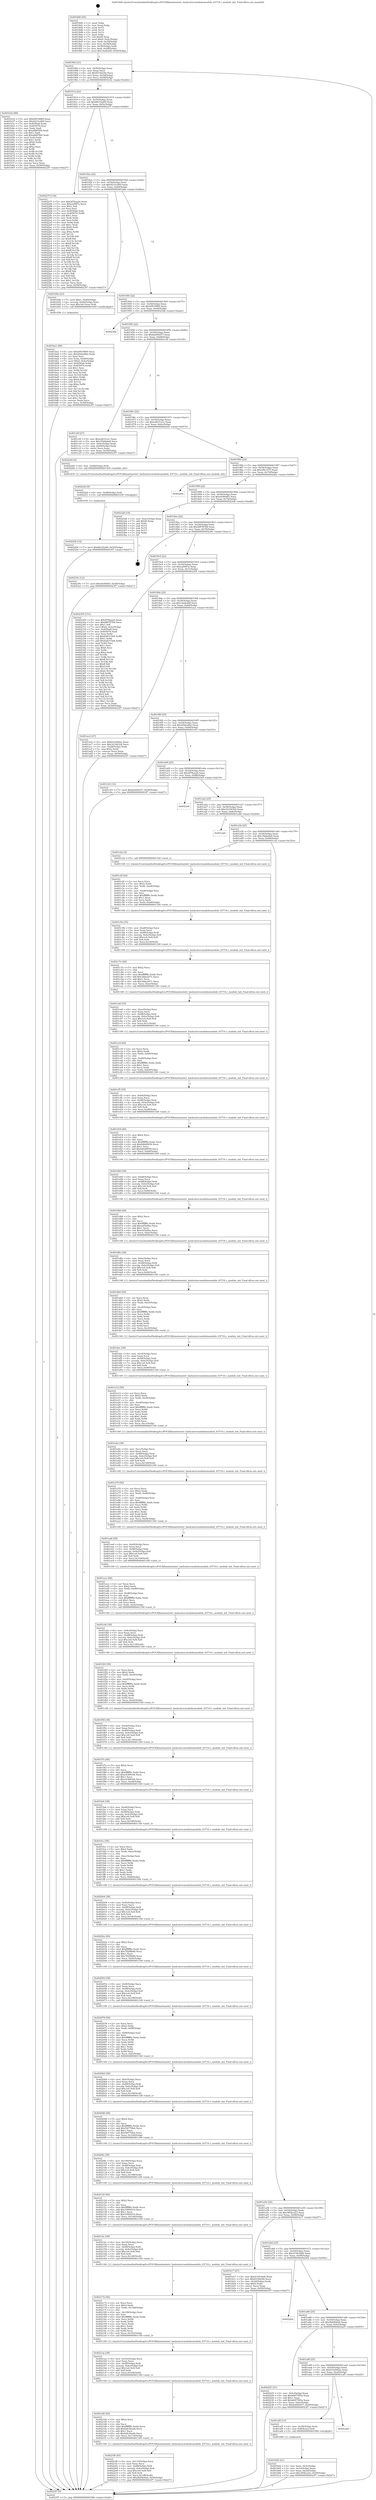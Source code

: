 digraph "0x4018d0" {
  label = "0x4018d0 (/mnt/c/Users/mathe/Desktop/tcc/POCII/binaries/extr_hashcatsrcmodulesmodule_03710.c_module_init_Final-ollvm.out::main(0))"
  labelloc = "t"
  node[shape=record]

  Entry [label="",width=0.3,height=0.3,shape=circle,fillcolor=black,style=filled]
  "0x4018fd" [label="{
     0x4018fd [23]\l
     | [instrs]\l
     &nbsp;&nbsp;0x4018fd \<+3\>: mov -0x50(%rbp),%eax\l
     &nbsp;&nbsp;0x401900 \<+2\>: mov %eax,%ecx\l
     &nbsp;&nbsp;0x401902 \<+6\>: sub $0x8334d3fe,%ecx\l
     &nbsp;&nbsp;0x401908 \<+3\>: mov %eax,-0x54(%rbp)\l
     &nbsp;&nbsp;0x40190b \<+3\>: mov %ecx,-0x58(%rbp)\l
     &nbsp;&nbsp;0x40190e \<+6\>: je 0000000000401b32 \<main+0x262\>\l
  }"]
  "0x401b32" [label="{
     0x401b32 [88]\l
     | [instrs]\l
     &nbsp;&nbsp;0x401b32 \<+5\>: mov $0xb9f19889,%eax\l
     &nbsp;&nbsp;0x401b37 \<+5\>: mov $0x9233cd00,%ecx\l
     &nbsp;&nbsp;0x401b3c \<+7\>: mov 0x4050a8,%edx\l
     &nbsp;&nbsp;0x401b43 \<+7\>: mov 0x405070,%esi\l
     &nbsp;&nbsp;0x401b4a \<+2\>: mov %edx,%edi\l
     &nbsp;&nbsp;0x401b4c \<+6\>: sub $0xaf687f00,%edi\l
     &nbsp;&nbsp;0x401b52 \<+3\>: sub $0x1,%edi\l
     &nbsp;&nbsp;0x401b55 \<+6\>: add $0xaf687f00,%edi\l
     &nbsp;&nbsp;0x401b5b \<+3\>: imul %edi,%edx\l
     &nbsp;&nbsp;0x401b5e \<+3\>: and $0x1,%edx\l
     &nbsp;&nbsp;0x401b61 \<+3\>: cmp $0x0,%edx\l
     &nbsp;&nbsp;0x401b64 \<+4\>: sete %r8b\l
     &nbsp;&nbsp;0x401b68 \<+3\>: cmp $0xa,%esi\l
     &nbsp;&nbsp;0x401b6b \<+4\>: setl %r9b\l
     &nbsp;&nbsp;0x401b6f \<+3\>: mov %r8b,%r10b\l
     &nbsp;&nbsp;0x401b72 \<+3\>: and %r9b,%r10b\l
     &nbsp;&nbsp;0x401b75 \<+3\>: xor %r9b,%r8b\l
     &nbsp;&nbsp;0x401b78 \<+3\>: or %r8b,%r10b\l
     &nbsp;&nbsp;0x401b7b \<+4\>: test $0x1,%r10b\l
     &nbsp;&nbsp;0x401b7f \<+3\>: cmovne %ecx,%eax\l
     &nbsp;&nbsp;0x401b82 \<+3\>: mov %eax,-0x50(%rbp)\l
     &nbsp;&nbsp;0x401b85 \<+5\>: jmp 00000000004023f7 \<main+0xb27\>\l
  }"]
  "0x401914" [label="{
     0x401914 [22]\l
     | [instrs]\l
     &nbsp;&nbsp;0x401914 \<+5\>: jmp 0000000000401919 \<main+0x49\>\l
     &nbsp;&nbsp;0x401919 \<+3\>: mov -0x54(%rbp),%eax\l
     &nbsp;&nbsp;0x40191c \<+5\>: sub $0x86c52a69,%eax\l
     &nbsp;&nbsp;0x401921 \<+3\>: mov %eax,-0x5c(%rbp)\l
     &nbsp;&nbsp;0x401924 \<+6\>: je 000000000040227f \<main+0x9af\>\l
  }"]
  Exit [label="",width=0.3,height=0.3,shape=circle,fillcolor=black,style=filled,peripheries=2]
  "0x40227f" [label="{
     0x40227f [134]\l
     | [instrs]\l
     &nbsp;&nbsp;0x40227f \<+5\>: mov $0x2f78aa24,%eax\l
     &nbsp;&nbsp;0x402284 \<+5\>: mov $0xe209f7a,%ecx\l
     &nbsp;&nbsp;0x402289 \<+2\>: mov $0x1,%dl\l
     &nbsp;&nbsp;0x40228b \<+2\>: xor %esi,%esi\l
     &nbsp;&nbsp;0x40228d \<+7\>: mov 0x4050a8,%edi\l
     &nbsp;&nbsp;0x402294 \<+8\>: mov 0x405070,%r8d\l
     &nbsp;&nbsp;0x40229c \<+3\>: sub $0x1,%esi\l
     &nbsp;&nbsp;0x40229f \<+3\>: mov %edi,%r9d\l
     &nbsp;&nbsp;0x4022a2 \<+3\>: add %esi,%r9d\l
     &nbsp;&nbsp;0x4022a5 \<+4\>: imul %r9d,%edi\l
     &nbsp;&nbsp;0x4022a9 \<+3\>: and $0x1,%edi\l
     &nbsp;&nbsp;0x4022ac \<+3\>: cmp $0x0,%edi\l
     &nbsp;&nbsp;0x4022af \<+4\>: sete %r10b\l
     &nbsp;&nbsp;0x4022b3 \<+4\>: cmp $0xa,%r8d\l
     &nbsp;&nbsp;0x4022b7 \<+4\>: setl %r11b\l
     &nbsp;&nbsp;0x4022bb \<+3\>: mov %r10b,%bl\l
     &nbsp;&nbsp;0x4022be \<+3\>: xor $0xff,%bl\l
     &nbsp;&nbsp;0x4022c1 \<+3\>: mov %r11b,%r14b\l
     &nbsp;&nbsp;0x4022c4 \<+4\>: xor $0xff,%r14b\l
     &nbsp;&nbsp;0x4022c8 \<+3\>: xor $0x1,%dl\l
     &nbsp;&nbsp;0x4022cb \<+3\>: mov %bl,%r15b\l
     &nbsp;&nbsp;0x4022ce \<+4\>: and $0xff,%r15b\l
     &nbsp;&nbsp;0x4022d2 \<+3\>: and %dl,%r10b\l
     &nbsp;&nbsp;0x4022d5 \<+3\>: mov %r14b,%r12b\l
     &nbsp;&nbsp;0x4022d8 \<+4\>: and $0xff,%r12b\l
     &nbsp;&nbsp;0x4022dc \<+3\>: and %dl,%r11b\l
     &nbsp;&nbsp;0x4022df \<+3\>: or %r10b,%r15b\l
     &nbsp;&nbsp;0x4022e2 \<+3\>: or %r11b,%r12b\l
     &nbsp;&nbsp;0x4022e5 \<+3\>: xor %r12b,%r15b\l
     &nbsp;&nbsp;0x4022e8 \<+3\>: or %r14b,%bl\l
     &nbsp;&nbsp;0x4022eb \<+3\>: xor $0xff,%bl\l
     &nbsp;&nbsp;0x4022ee \<+3\>: or $0x1,%dl\l
     &nbsp;&nbsp;0x4022f1 \<+2\>: and %dl,%bl\l
     &nbsp;&nbsp;0x4022f3 \<+3\>: or %bl,%r15b\l
     &nbsp;&nbsp;0x4022f6 \<+4\>: test $0x1,%r15b\l
     &nbsp;&nbsp;0x4022fa \<+3\>: cmovne %ecx,%eax\l
     &nbsp;&nbsp;0x4022fd \<+3\>: mov %eax,-0x50(%rbp)\l
     &nbsp;&nbsp;0x402300 \<+5\>: jmp 00000000004023f7 \<main+0xb27\>\l
  }"]
  "0x40192a" [label="{
     0x40192a [22]\l
     | [instrs]\l
     &nbsp;&nbsp;0x40192a \<+5\>: jmp 000000000040192f \<main+0x5f\>\l
     &nbsp;&nbsp;0x40192f \<+3\>: mov -0x54(%rbp),%eax\l
     &nbsp;&nbsp;0x401932 \<+5\>: sub $0x9233cd00,%eax\l
     &nbsp;&nbsp;0x401937 \<+3\>: mov %eax,-0x60(%rbp)\l
     &nbsp;&nbsp;0x40193a \<+6\>: je 0000000000401b8a \<main+0x2ba\>\l
  }"]
  "0x402256" [label="{
     0x402256 [12]\l
     | [instrs]\l
     &nbsp;&nbsp;0x402256 \<+7\>: movl $0x86c52a69,-0x50(%rbp)\l
     &nbsp;&nbsp;0x40225d \<+5\>: jmp 00000000004023f7 \<main+0xb27\>\l
  }"]
  "0x401b8a" [label="{
     0x401b8a [23]\l
     | [instrs]\l
     &nbsp;&nbsp;0x401b8a \<+7\>: movl $0x1,-0x40(%rbp)\l
     &nbsp;&nbsp;0x401b91 \<+4\>: movslq -0x40(%rbp),%rax\l
     &nbsp;&nbsp;0x401b95 \<+7\>: imul $0x1e0,%rax,%rdi\l
     &nbsp;&nbsp;0x401b9c \<+5\>: call 0000000000401050 \<malloc@plt\>\l
     | [calls]\l
     &nbsp;&nbsp;0x401050 \{1\} (unknown)\l
  }"]
  "0x401940" [label="{
     0x401940 [22]\l
     | [instrs]\l
     &nbsp;&nbsp;0x401940 \<+5\>: jmp 0000000000401945 \<main+0x75\>\l
     &nbsp;&nbsp;0x401945 \<+3\>: mov -0x54(%rbp),%eax\l
     &nbsp;&nbsp;0x401948 \<+5\>: sub $0xb9f19889,%eax\l
     &nbsp;&nbsp;0x40194d \<+3\>: mov %eax,-0x64(%rbp)\l
     &nbsp;&nbsp;0x401950 \<+6\>: je 00000000004023bb \<main+0xaeb\>\l
  }"]
  "0x40224d" [label="{
     0x40224d [9]\l
     | [instrs]\l
     &nbsp;&nbsp;0x40224d \<+4\>: mov -0x48(%rbp),%rdi\l
     &nbsp;&nbsp;0x402251 \<+5\>: call 0000000000401030 \<free@plt\>\l
     | [calls]\l
     &nbsp;&nbsp;0x401030 \{1\} (unknown)\l
  }"]
  "0x4023bb" [label="{
     0x4023bb\l
  }", style=dashed]
  "0x401956" [label="{
     0x401956 [22]\l
     | [instrs]\l
     &nbsp;&nbsp;0x401956 \<+5\>: jmp 000000000040195b \<main+0x8b\>\l
     &nbsp;&nbsp;0x40195b \<+3\>: mov -0x54(%rbp),%eax\l
     &nbsp;&nbsp;0x40195e \<+5\>: sub $0xba000257,%eax\l
     &nbsp;&nbsp;0x401963 \<+3\>: mov %eax,-0x68(%rbp)\l
     &nbsp;&nbsp;0x401966 \<+6\>: je 0000000000401c0f \<main+0x33f\>\l
  }"]
  "0x4021f8" [label="{
     0x4021f8 [45]\l
     | [instrs]\l
     &nbsp;&nbsp;0x4021f8 \<+6\>: mov -0x110(%rbp),%ecx\l
     &nbsp;&nbsp;0x4021fe \<+3\>: imul %eax,%ecx\l
     &nbsp;&nbsp;0x402201 \<+4\>: mov -0x48(%rbp),%rdi\l
     &nbsp;&nbsp;0x402205 \<+4\>: movslq -0x4c(%rbp),%r8\l
     &nbsp;&nbsp;0x402209 \<+7\>: imul $0x1e0,%r8,%r8\l
     &nbsp;&nbsp;0x402210 \<+3\>: add %r8,%rdi\l
     &nbsp;&nbsp;0x402213 \<+6\>: mov %ecx,0x1d8(%rdi)\l
     &nbsp;&nbsp;0x402219 \<+7\>: movl $0x4b64b6a6,-0x50(%rbp)\l
     &nbsp;&nbsp;0x402220 \<+5\>: jmp 00000000004023f7 \<main+0xb27\>\l
  }"]
  "0x401c0f" [label="{
     0x401c0f [27]\l
     | [instrs]\l
     &nbsp;&nbsp;0x401c0f \<+5\>: mov $0xe4631a1c,%eax\l
     &nbsp;&nbsp;0x401c14 \<+5\>: mov $0x35dda4a9,%ecx\l
     &nbsp;&nbsp;0x401c19 \<+3\>: mov -0x4c(%rbp),%edx\l
     &nbsp;&nbsp;0x401c1c \<+3\>: cmp -0x40(%rbp),%edx\l
     &nbsp;&nbsp;0x401c1f \<+3\>: cmovl %ecx,%eax\l
     &nbsp;&nbsp;0x401c22 \<+3\>: mov %eax,-0x50(%rbp)\l
     &nbsp;&nbsp;0x401c25 \<+5\>: jmp 00000000004023f7 \<main+0xb27\>\l
  }"]
  "0x40196c" [label="{
     0x40196c [22]\l
     | [instrs]\l
     &nbsp;&nbsp;0x40196c \<+5\>: jmp 0000000000401971 \<main+0xa1\>\l
     &nbsp;&nbsp;0x401971 \<+3\>: mov -0x54(%rbp),%eax\l
     &nbsp;&nbsp;0x401974 \<+5\>: sub $0xe4631a1c,%eax\l
     &nbsp;&nbsp;0x401979 \<+3\>: mov %eax,-0x6c(%rbp)\l
     &nbsp;&nbsp;0x40197c \<+6\>: je 0000000000402244 \<main+0x974\>\l
  }"]
  "0x4021d0" [label="{
     0x4021d0 [40]\l
     | [instrs]\l
     &nbsp;&nbsp;0x4021d0 \<+5\>: mov $0x2,%ecx\l
     &nbsp;&nbsp;0x4021d5 \<+1\>: cltd\l
     &nbsp;&nbsp;0x4021d6 \<+2\>: idiv %ecx\l
     &nbsp;&nbsp;0x4021d8 \<+6\>: imul $0xfffffffe,%edx,%ecx\l
     &nbsp;&nbsp;0x4021de \<+6\>: add $0xb2b3ba26,%ecx\l
     &nbsp;&nbsp;0x4021e4 \<+3\>: add $0x1,%ecx\l
     &nbsp;&nbsp;0x4021e7 \<+6\>: sub $0xb2b3ba26,%ecx\l
     &nbsp;&nbsp;0x4021ed \<+6\>: mov %ecx,-0x110(%rbp)\l
     &nbsp;&nbsp;0x4021f3 \<+5\>: call 0000000000401160 \<next_i\>\l
     | [calls]\l
     &nbsp;&nbsp;0x401160 \{1\} (/mnt/c/Users/mathe/Desktop/tcc/POCII/binaries/extr_hashcatsrcmodulesmodule_03710.c_module_init_Final-ollvm.out::next_i)\l
  }"]
  "0x402244" [label="{
     0x402244 [9]\l
     | [instrs]\l
     &nbsp;&nbsp;0x402244 \<+4\>: mov -0x48(%rbp),%rdi\l
     &nbsp;&nbsp;0x402248 \<+5\>: call 0000000000401430 \<module_init\>\l
     | [calls]\l
     &nbsp;&nbsp;0x401430 \{1\} (/mnt/c/Users/mathe/Desktop/tcc/POCII/binaries/extr_hashcatsrcmodulesmodule_03710.c_module_init_Final-ollvm.out::module_init)\l
  }"]
  "0x401982" [label="{
     0x401982 [22]\l
     | [instrs]\l
     &nbsp;&nbsp;0x401982 \<+5\>: jmp 0000000000401987 \<main+0xb7\>\l
     &nbsp;&nbsp;0x401987 \<+3\>: mov -0x54(%rbp),%eax\l
     &nbsp;&nbsp;0x40198a \<+5\>: sub $0xef9cc575,%eax\l
     &nbsp;&nbsp;0x40198f \<+3\>: mov %eax,-0x70(%rbp)\l
     &nbsp;&nbsp;0x401992 \<+6\>: je 000000000040226e \<main+0x99e\>\l
  }"]
  "0x4021aa" [label="{
     0x4021aa [38]\l
     | [instrs]\l
     &nbsp;&nbsp;0x4021aa \<+6\>: mov -0x10c(%rbp),%ecx\l
     &nbsp;&nbsp;0x4021b0 \<+3\>: imul %eax,%ecx\l
     &nbsp;&nbsp;0x4021b3 \<+4\>: mov -0x48(%rbp),%rdi\l
     &nbsp;&nbsp;0x4021b7 \<+4\>: movslq -0x4c(%rbp),%r8\l
     &nbsp;&nbsp;0x4021bb \<+7\>: imul $0x1e0,%r8,%r8\l
     &nbsp;&nbsp;0x4021c2 \<+3\>: add %r8,%rdi\l
     &nbsp;&nbsp;0x4021c5 \<+6\>: mov %ecx,0x1d4(%rdi)\l
     &nbsp;&nbsp;0x4021cb \<+5\>: call 0000000000401160 \<next_i\>\l
     | [calls]\l
     &nbsp;&nbsp;0x401160 \{1\} (/mnt/c/Users/mathe/Desktop/tcc/POCII/binaries/extr_hashcatsrcmodulesmodule_03710.c_module_init_Final-ollvm.out::next_i)\l
  }"]
  "0x40226e" [label="{
     0x40226e\l
  }", style=dashed]
  "0x401998" [label="{
     0x401998 [22]\l
     | [instrs]\l
     &nbsp;&nbsp;0x401998 \<+5\>: jmp 000000000040199d \<main+0xcd\>\l
     &nbsp;&nbsp;0x40199d \<+3\>: mov -0x54(%rbp),%eax\l
     &nbsp;&nbsp;0x4019a0 \<+5\>: sub $0xefc84483,%eax\l
     &nbsp;&nbsp;0x4019a5 \<+3\>: mov %eax,-0x74(%rbp)\l
     &nbsp;&nbsp;0x4019a8 \<+6\>: je 00000000004023a8 \<main+0xad8\>\l
  }"]
  "0x402172" [label="{
     0x402172 [56]\l
     | [instrs]\l
     &nbsp;&nbsp;0x402172 \<+2\>: xor %ecx,%ecx\l
     &nbsp;&nbsp;0x402174 \<+5\>: mov $0x2,%edx\l
     &nbsp;&nbsp;0x402179 \<+6\>: mov %edx,-0x108(%rbp)\l
     &nbsp;&nbsp;0x40217f \<+1\>: cltd\l
     &nbsp;&nbsp;0x402180 \<+6\>: mov -0x108(%rbp),%esi\l
     &nbsp;&nbsp;0x402186 \<+2\>: idiv %esi\l
     &nbsp;&nbsp;0x402188 \<+6\>: imul $0xfffffffe,%edx,%edx\l
     &nbsp;&nbsp;0x40218e \<+3\>: mov %ecx,%r9d\l
     &nbsp;&nbsp;0x402191 \<+3\>: sub %edx,%r9d\l
     &nbsp;&nbsp;0x402194 \<+2\>: mov %ecx,%edx\l
     &nbsp;&nbsp;0x402196 \<+3\>: sub $0x1,%edx\l
     &nbsp;&nbsp;0x402199 \<+3\>: add %edx,%r9d\l
     &nbsp;&nbsp;0x40219c \<+3\>: sub %r9d,%ecx\l
     &nbsp;&nbsp;0x40219f \<+6\>: mov %ecx,-0x10c(%rbp)\l
     &nbsp;&nbsp;0x4021a5 \<+5\>: call 0000000000401160 \<next_i\>\l
     | [calls]\l
     &nbsp;&nbsp;0x401160 \{1\} (/mnt/c/Users/mathe/Desktop/tcc/POCII/binaries/extr_hashcatsrcmodulesmodule_03710.c_module_init_Final-ollvm.out::next_i)\l
  }"]
  "0x4023a8" [label="{
     0x4023a8 [19]\l
     | [instrs]\l
     &nbsp;&nbsp;0x4023a8 \<+3\>: mov -0x2c(%rbp),%eax\l
     &nbsp;&nbsp;0x4023ab \<+7\>: add $0xf0,%rsp\l
     &nbsp;&nbsp;0x4023b2 \<+1\>: pop %rbx\l
     &nbsp;&nbsp;0x4023b3 \<+2\>: pop %r12\l
     &nbsp;&nbsp;0x4023b5 \<+2\>: pop %r14\l
     &nbsp;&nbsp;0x4023b7 \<+2\>: pop %r15\l
     &nbsp;&nbsp;0x4023b9 \<+1\>: pop %rbp\l
     &nbsp;&nbsp;0x4023ba \<+1\>: ret\l
  }"]
  "0x4019ae" [label="{
     0x4019ae [22]\l
     | [instrs]\l
     &nbsp;&nbsp;0x4019ae \<+5\>: jmp 00000000004019b3 \<main+0xe3\>\l
     &nbsp;&nbsp;0x4019b3 \<+3\>: mov -0x54(%rbp),%eax\l
     &nbsp;&nbsp;0x4019b6 \<+5\>: sub $0xfd8787b8,%eax\l
     &nbsp;&nbsp;0x4019bb \<+3\>: mov %eax,-0x78(%rbp)\l
     &nbsp;&nbsp;0x4019be \<+6\>: je 000000000040239c \<main+0xacc\>\l
  }"]
  "0x40214c" [label="{
     0x40214c [38]\l
     | [instrs]\l
     &nbsp;&nbsp;0x40214c \<+6\>: mov -0x104(%rbp),%ecx\l
     &nbsp;&nbsp;0x402152 \<+3\>: imul %eax,%ecx\l
     &nbsp;&nbsp;0x402155 \<+4\>: mov -0x48(%rbp),%rdi\l
     &nbsp;&nbsp;0x402159 \<+4\>: movslq -0x4c(%rbp),%r8\l
     &nbsp;&nbsp;0x40215d \<+7\>: imul $0x1e0,%r8,%r8\l
     &nbsp;&nbsp;0x402164 \<+3\>: add %r8,%rdi\l
     &nbsp;&nbsp;0x402167 \<+6\>: mov %ecx,0x1d0(%rdi)\l
     &nbsp;&nbsp;0x40216d \<+5\>: call 0000000000401160 \<next_i\>\l
     | [calls]\l
     &nbsp;&nbsp;0x401160 \{1\} (/mnt/c/Users/mathe/Desktop/tcc/POCII/binaries/extr_hashcatsrcmodulesmodule_03710.c_module_init_Final-ollvm.out::next_i)\l
  }"]
  "0x40239c" [label="{
     0x40239c [12]\l
     | [instrs]\l
     &nbsp;&nbsp;0x40239c \<+7\>: movl $0xefc84483,-0x50(%rbp)\l
     &nbsp;&nbsp;0x4023a3 \<+5\>: jmp 00000000004023f7 \<main+0xb27\>\l
  }"]
  "0x4019c4" [label="{
     0x4019c4 [22]\l
     | [instrs]\l
     &nbsp;&nbsp;0x4019c4 \<+5\>: jmp 00000000004019c9 \<main+0xf9\>\l
     &nbsp;&nbsp;0x4019c9 \<+3\>: mov -0x54(%rbp),%eax\l
     &nbsp;&nbsp;0x4019cc \<+5\>: sub $0xe209f7a,%eax\l
     &nbsp;&nbsp;0x4019d1 \<+3\>: mov %eax,-0x7c(%rbp)\l
     &nbsp;&nbsp;0x4019d4 \<+6\>: je 0000000000402305 \<main+0xa35\>\l
  }"]
  "0x402124" [label="{
     0x402124 [40]\l
     | [instrs]\l
     &nbsp;&nbsp;0x402124 \<+5\>: mov $0x2,%ecx\l
     &nbsp;&nbsp;0x402129 \<+1\>: cltd\l
     &nbsp;&nbsp;0x40212a \<+2\>: idiv %ecx\l
     &nbsp;&nbsp;0x40212c \<+6\>: imul $0xfffffffe,%edx,%ecx\l
     &nbsp;&nbsp;0x402132 \<+6\>: add $0x10f44019,%ecx\l
     &nbsp;&nbsp;0x402138 \<+3\>: add $0x1,%ecx\l
     &nbsp;&nbsp;0x40213b \<+6\>: sub $0x10f44019,%ecx\l
     &nbsp;&nbsp;0x402141 \<+6\>: mov %ecx,-0x104(%rbp)\l
     &nbsp;&nbsp;0x402147 \<+5\>: call 0000000000401160 \<next_i\>\l
     | [calls]\l
     &nbsp;&nbsp;0x401160 \{1\} (/mnt/c/Users/mathe/Desktop/tcc/POCII/binaries/extr_hashcatsrcmodulesmodule_03710.c_module_init_Final-ollvm.out::next_i)\l
  }"]
  "0x402305" [label="{
     0x402305 [151]\l
     | [instrs]\l
     &nbsp;&nbsp;0x402305 \<+5\>: mov $0x2f78aa24,%eax\l
     &nbsp;&nbsp;0x40230a \<+5\>: mov $0xfd8787b8,%ecx\l
     &nbsp;&nbsp;0x40230f \<+2\>: mov $0x1,%dl\l
     &nbsp;&nbsp;0x402311 \<+7\>: movl $0x0,-0x2c(%rbp)\l
     &nbsp;&nbsp;0x402318 \<+7\>: mov 0x4050a8,%esi\l
     &nbsp;&nbsp;0x40231f \<+7\>: mov 0x405070,%edi\l
     &nbsp;&nbsp;0x402326 \<+3\>: mov %esi,%r8d\l
     &nbsp;&nbsp;0x402329 \<+7\>: sub $0x628315d4,%r8d\l
     &nbsp;&nbsp;0x402330 \<+4\>: sub $0x1,%r8d\l
     &nbsp;&nbsp;0x402334 \<+7\>: add $0x628315d4,%r8d\l
     &nbsp;&nbsp;0x40233b \<+4\>: imul %r8d,%esi\l
     &nbsp;&nbsp;0x40233f \<+3\>: and $0x1,%esi\l
     &nbsp;&nbsp;0x402342 \<+3\>: cmp $0x0,%esi\l
     &nbsp;&nbsp;0x402345 \<+4\>: sete %r9b\l
     &nbsp;&nbsp;0x402349 \<+3\>: cmp $0xa,%edi\l
     &nbsp;&nbsp;0x40234c \<+4\>: setl %r10b\l
     &nbsp;&nbsp;0x402350 \<+3\>: mov %r9b,%r11b\l
     &nbsp;&nbsp;0x402353 \<+4\>: xor $0xff,%r11b\l
     &nbsp;&nbsp;0x402357 \<+3\>: mov %r10b,%bl\l
     &nbsp;&nbsp;0x40235a \<+3\>: xor $0xff,%bl\l
     &nbsp;&nbsp;0x40235d \<+3\>: xor $0x0,%dl\l
     &nbsp;&nbsp;0x402360 \<+3\>: mov %r11b,%r14b\l
     &nbsp;&nbsp;0x402363 \<+4\>: and $0x0,%r14b\l
     &nbsp;&nbsp;0x402367 \<+3\>: and %dl,%r9b\l
     &nbsp;&nbsp;0x40236a \<+3\>: mov %bl,%r15b\l
     &nbsp;&nbsp;0x40236d \<+4\>: and $0x0,%r15b\l
     &nbsp;&nbsp;0x402371 \<+3\>: and %dl,%r10b\l
     &nbsp;&nbsp;0x402374 \<+3\>: or %r9b,%r14b\l
     &nbsp;&nbsp;0x402377 \<+3\>: or %r10b,%r15b\l
     &nbsp;&nbsp;0x40237a \<+3\>: xor %r15b,%r14b\l
     &nbsp;&nbsp;0x40237d \<+3\>: or %bl,%r11b\l
     &nbsp;&nbsp;0x402380 \<+4\>: xor $0xff,%r11b\l
     &nbsp;&nbsp;0x402384 \<+3\>: or $0x0,%dl\l
     &nbsp;&nbsp;0x402387 \<+3\>: and %dl,%r11b\l
     &nbsp;&nbsp;0x40238a \<+3\>: or %r11b,%r14b\l
     &nbsp;&nbsp;0x40238d \<+4\>: test $0x1,%r14b\l
     &nbsp;&nbsp;0x402391 \<+3\>: cmovne %ecx,%eax\l
     &nbsp;&nbsp;0x402394 \<+3\>: mov %eax,-0x50(%rbp)\l
     &nbsp;&nbsp;0x402397 \<+5\>: jmp 00000000004023f7 \<main+0xb27\>\l
  }"]
  "0x4019da" [label="{
     0x4019da [22]\l
     | [instrs]\l
     &nbsp;&nbsp;0x4019da \<+5\>: jmp 00000000004019df \<main+0x10f\>\l
     &nbsp;&nbsp;0x4019df \<+3\>: mov -0x54(%rbp),%eax\l
     &nbsp;&nbsp;0x4019e2 \<+5\>: sub $0x14a4e44f,%eax\l
     &nbsp;&nbsp;0x4019e7 \<+3\>: mov %eax,-0x80(%rbp)\l
     &nbsp;&nbsp;0x4019ea \<+6\>: je 0000000000401ac2 \<main+0x1f2\>\l
  }"]
  "0x4020fe" [label="{
     0x4020fe [38]\l
     | [instrs]\l
     &nbsp;&nbsp;0x4020fe \<+6\>: mov -0x100(%rbp),%ecx\l
     &nbsp;&nbsp;0x402104 \<+3\>: imul %eax,%ecx\l
     &nbsp;&nbsp;0x402107 \<+4\>: mov -0x48(%rbp),%rdi\l
     &nbsp;&nbsp;0x40210b \<+4\>: movslq -0x4c(%rbp),%r8\l
     &nbsp;&nbsp;0x40210f \<+7\>: imul $0x1e0,%r8,%r8\l
     &nbsp;&nbsp;0x402116 \<+3\>: add %r8,%rdi\l
     &nbsp;&nbsp;0x402119 \<+6\>: mov %ecx,0x198(%rdi)\l
     &nbsp;&nbsp;0x40211f \<+5\>: call 0000000000401160 \<next_i\>\l
     | [calls]\l
     &nbsp;&nbsp;0x401160 \{1\} (/mnt/c/Users/mathe/Desktop/tcc/POCII/binaries/extr_hashcatsrcmodulesmodule_03710.c_module_init_Final-ollvm.out::next_i)\l
  }"]
  "0x401ac2" [label="{
     0x401ac2 [27]\l
     | [instrs]\l
     &nbsp;&nbsp;0x401ac2 \<+5\>: mov $0x61b3682a,%eax\l
     &nbsp;&nbsp;0x401ac7 \<+5\>: mov $0x32194324,%ecx\l
     &nbsp;&nbsp;0x401acc \<+3\>: mov -0x28(%rbp),%edx\l
     &nbsp;&nbsp;0x401acf \<+3\>: cmp $0x2,%edx\l
     &nbsp;&nbsp;0x401ad2 \<+3\>: cmovne %ecx,%eax\l
     &nbsp;&nbsp;0x401ad5 \<+3\>: mov %eax,-0x50(%rbp)\l
     &nbsp;&nbsp;0x401ad8 \<+5\>: jmp 00000000004023f7 \<main+0xb27\>\l
  }"]
  "0x4019f0" [label="{
     0x4019f0 [25]\l
     | [instrs]\l
     &nbsp;&nbsp;0x4019f0 \<+5\>: jmp 00000000004019f5 \<main+0x125\>\l
     &nbsp;&nbsp;0x4019f5 \<+3\>: mov -0x54(%rbp),%eax\l
     &nbsp;&nbsp;0x4019f8 \<+5\>: sub $0x20dea8be,%eax\l
     &nbsp;&nbsp;0x4019fd \<+6\>: mov %eax,-0x84(%rbp)\l
     &nbsp;&nbsp;0x401a03 \<+6\>: je 0000000000401c03 \<main+0x333\>\l
  }"]
  "0x4023f7" [label="{
     0x4023f7 [5]\l
     | [instrs]\l
     &nbsp;&nbsp;0x4023f7 \<+5\>: jmp 00000000004018fd \<main+0x2d\>\l
  }"]
  "0x4018d0" [label="{
     0x4018d0 [45]\l
     | [instrs]\l
     &nbsp;&nbsp;0x4018d0 \<+1\>: push %rbp\l
     &nbsp;&nbsp;0x4018d1 \<+3\>: mov %rsp,%rbp\l
     &nbsp;&nbsp;0x4018d4 \<+2\>: push %r15\l
     &nbsp;&nbsp;0x4018d6 \<+2\>: push %r14\l
     &nbsp;&nbsp;0x4018d8 \<+2\>: push %r12\l
     &nbsp;&nbsp;0x4018da \<+1\>: push %rbx\l
     &nbsp;&nbsp;0x4018db \<+7\>: sub $0xf0,%rsp\l
     &nbsp;&nbsp;0x4018e2 \<+7\>: movl $0x0,-0x2c(%rbp)\l
     &nbsp;&nbsp;0x4018e9 \<+3\>: mov %edi,-0x30(%rbp)\l
     &nbsp;&nbsp;0x4018ec \<+4\>: mov %rsi,-0x38(%rbp)\l
     &nbsp;&nbsp;0x4018f0 \<+3\>: mov -0x30(%rbp),%edi\l
     &nbsp;&nbsp;0x4018f3 \<+3\>: mov %edi,-0x28(%rbp)\l
     &nbsp;&nbsp;0x4018f6 \<+7\>: movl $0x14a4e44f,-0x50(%rbp)\l
  }"]
  "0x4020d6" [label="{
     0x4020d6 [40]\l
     | [instrs]\l
     &nbsp;&nbsp;0x4020d6 \<+5\>: mov $0x2,%ecx\l
     &nbsp;&nbsp;0x4020db \<+1\>: cltd\l
     &nbsp;&nbsp;0x4020dc \<+2\>: idiv %ecx\l
     &nbsp;&nbsp;0x4020de \<+6\>: imul $0xfffffffe,%edx,%ecx\l
     &nbsp;&nbsp;0x4020e4 \<+6\>: add $0xf36770b4,%ecx\l
     &nbsp;&nbsp;0x4020ea \<+3\>: add $0x1,%ecx\l
     &nbsp;&nbsp;0x4020ed \<+6\>: sub $0xf36770b4,%ecx\l
     &nbsp;&nbsp;0x4020f3 \<+6\>: mov %ecx,-0x100(%rbp)\l
     &nbsp;&nbsp;0x4020f9 \<+5\>: call 0000000000401160 \<next_i\>\l
     | [calls]\l
     &nbsp;&nbsp;0x401160 \{1\} (/mnt/c/Users/mathe/Desktop/tcc/POCII/binaries/extr_hashcatsrcmodulesmodule_03710.c_module_init_Final-ollvm.out::next_i)\l
  }"]
  "0x401c03" [label="{
     0x401c03 [12]\l
     | [instrs]\l
     &nbsp;&nbsp;0x401c03 \<+7\>: movl $0xba000257,-0x50(%rbp)\l
     &nbsp;&nbsp;0x401c0a \<+5\>: jmp 00000000004023f7 \<main+0xb27\>\l
  }"]
  "0x401a09" [label="{
     0x401a09 [25]\l
     | [instrs]\l
     &nbsp;&nbsp;0x401a09 \<+5\>: jmp 0000000000401a0e \<main+0x13e\>\l
     &nbsp;&nbsp;0x401a0e \<+3\>: mov -0x54(%rbp),%eax\l
     &nbsp;&nbsp;0x401a11 \<+5\>: sub $0x2f78aa24,%eax\l
     &nbsp;&nbsp;0x401a16 \<+6\>: mov %eax,-0x88(%rbp)\l
     &nbsp;&nbsp;0x401a1c \<+6\>: je 00000000004023e9 \<main+0xb19\>\l
  }"]
  "0x4020b0" [label="{
     0x4020b0 [38]\l
     | [instrs]\l
     &nbsp;&nbsp;0x4020b0 \<+6\>: mov -0xfc(%rbp),%ecx\l
     &nbsp;&nbsp;0x4020b6 \<+3\>: imul %eax,%ecx\l
     &nbsp;&nbsp;0x4020b9 \<+4\>: mov -0x48(%rbp),%rdi\l
     &nbsp;&nbsp;0x4020bd \<+4\>: movslq -0x4c(%rbp),%r8\l
     &nbsp;&nbsp;0x4020c1 \<+7\>: imul $0x1e0,%r8,%r8\l
     &nbsp;&nbsp;0x4020c8 \<+3\>: add %r8,%rdi\l
     &nbsp;&nbsp;0x4020cb \<+6\>: mov %ecx,0x194(%rdi)\l
     &nbsp;&nbsp;0x4020d1 \<+5\>: call 0000000000401160 \<next_i\>\l
     | [calls]\l
     &nbsp;&nbsp;0x401160 \{1\} (/mnt/c/Users/mathe/Desktop/tcc/POCII/binaries/extr_hashcatsrcmodulesmodule_03710.c_module_init_Final-ollvm.out::next_i)\l
  }"]
  "0x4023e9" [label="{
     0x4023e9\l
  }", style=dashed]
  "0x401a22" [label="{
     0x401a22 [25]\l
     | [instrs]\l
     &nbsp;&nbsp;0x401a22 \<+5\>: jmp 0000000000401a27 \<main+0x157\>\l
     &nbsp;&nbsp;0x401a27 \<+3\>: mov -0x54(%rbp),%eax\l
     &nbsp;&nbsp;0x401a2a \<+5\>: sub $0x32194324,%eax\l
     &nbsp;&nbsp;0x401a2f \<+6\>: mov %eax,-0x8c(%rbp)\l
     &nbsp;&nbsp;0x401a35 \<+6\>: je 0000000000401add \<main+0x20d\>\l
  }"]
  "0x402078" [label="{
     0x402078 [56]\l
     | [instrs]\l
     &nbsp;&nbsp;0x402078 \<+2\>: xor %ecx,%ecx\l
     &nbsp;&nbsp;0x40207a \<+5\>: mov $0x2,%edx\l
     &nbsp;&nbsp;0x40207f \<+6\>: mov %edx,-0xf8(%rbp)\l
     &nbsp;&nbsp;0x402085 \<+1\>: cltd\l
     &nbsp;&nbsp;0x402086 \<+6\>: mov -0xf8(%rbp),%esi\l
     &nbsp;&nbsp;0x40208c \<+2\>: idiv %esi\l
     &nbsp;&nbsp;0x40208e \<+6\>: imul $0xfffffffe,%edx,%edx\l
     &nbsp;&nbsp;0x402094 \<+3\>: mov %ecx,%r9d\l
     &nbsp;&nbsp;0x402097 \<+3\>: sub %edx,%r9d\l
     &nbsp;&nbsp;0x40209a \<+2\>: mov %ecx,%edx\l
     &nbsp;&nbsp;0x40209c \<+3\>: sub $0x1,%edx\l
     &nbsp;&nbsp;0x40209f \<+3\>: add %edx,%r9d\l
     &nbsp;&nbsp;0x4020a2 \<+3\>: sub %r9d,%ecx\l
     &nbsp;&nbsp;0x4020a5 \<+6\>: mov %ecx,-0xfc(%rbp)\l
     &nbsp;&nbsp;0x4020ab \<+5\>: call 0000000000401160 \<next_i\>\l
     | [calls]\l
     &nbsp;&nbsp;0x401160 \{1\} (/mnt/c/Users/mathe/Desktop/tcc/POCII/binaries/extr_hashcatsrcmodulesmodule_03710.c_module_init_Final-ollvm.out::next_i)\l
  }"]
  "0x401add" [label="{
     0x401add\l
  }", style=dashed]
  "0x401a3b" [label="{
     0x401a3b [25]\l
     | [instrs]\l
     &nbsp;&nbsp;0x401a3b \<+5\>: jmp 0000000000401a40 \<main+0x170\>\l
     &nbsp;&nbsp;0x401a40 \<+3\>: mov -0x54(%rbp),%eax\l
     &nbsp;&nbsp;0x401a43 \<+5\>: sub $0x35dda4a9,%eax\l
     &nbsp;&nbsp;0x401a48 \<+6\>: mov %eax,-0x90(%rbp)\l
     &nbsp;&nbsp;0x401a4e \<+6\>: je 0000000000401c2a \<main+0x35a\>\l
  }"]
  "0x402052" [label="{
     0x402052 [38]\l
     | [instrs]\l
     &nbsp;&nbsp;0x402052 \<+6\>: mov -0xf4(%rbp),%ecx\l
     &nbsp;&nbsp;0x402058 \<+3\>: imul %eax,%ecx\l
     &nbsp;&nbsp;0x40205b \<+4\>: mov -0x48(%rbp),%rdi\l
     &nbsp;&nbsp;0x40205f \<+4\>: movslq -0x4c(%rbp),%r8\l
     &nbsp;&nbsp;0x402063 \<+7\>: imul $0x1e0,%r8,%r8\l
     &nbsp;&nbsp;0x40206a \<+3\>: add %r8,%rdi\l
     &nbsp;&nbsp;0x40206d \<+6\>: mov %ecx,0x190(%rdi)\l
     &nbsp;&nbsp;0x402073 \<+5\>: call 0000000000401160 \<next_i\>\l
     | [calls]\l
     &nbsp;&nbsp;0x401160 \{1\} (/mnt/c/Users/mathe/Desktop/tcc/POCII/binaries/extr_hashcatsrcmodulesmodule_03710.c_module_init_Final-ollvm.out::next_i)\l
  }"]
  "0x401c2a" [label="{
     0x401c2a [5]\l
     | [instrs]\l
     &nbsp;&nbsp;0x401c2a \<+5\>: call 0000000000401160 \<next_i\>\l
     | [calls]\l
     &nbsp;&nbsp;0x401160 \{1\} (/mnt/c/Users/mathe/Desktop/tcc/POCII/binaries/extr_hashcatsrcmodulesmodule_03710.c_module_init_Final-ollvm.out::next_i)\l
  }"]
  "0x401a54" [label="{
     0x401a54 [25]\l
     | [instrs]\l
     &nbsp;&nbsp;0x401a54 \<+5\>: jmp 0000000000401a59 \<main+0x189\>\l
     &nbsp;&nbsp;0x401a59 \<+3\>: mov -0x54(%rbp),%eax\l
     &nbsp;&nbsp;0x401a5c \<+5\>: sub $0x385bca23,%eax\l
     &nbsp;&nbsp;0x401a61 \<+6\>: mov %eax,-0x94(%rbp)\l
     &nbsp;&nbsp;0x401a67 \<+6\>: je 0000000000401b17 \<main+0x247\>\l
  }"]
  "0x40202a" [label="{
     0x40202a [40]\l
     | [instrs]\l
     &nbsp;&nbsp;0x40202a \<+5\>: mov $0x2,%ecx\l
     &nbsp;&nbsp;0x40202f \<+1\>: cltd\l
     &nbsp;&nbsp;0x402030 \<+2\>: idiv %ecx\l
     &nbsp;&nbsp;0x402032 \<+6\>: imul $0xfffffffe,%edx,%ecx\l
     &nbsp;&nbsp;0x402038 \<+6\>: sub $0x782f8b89,%ecx\l
     &nbsp;&nbsp;0x40203e \<+3\>: add $0x1,%ecx\l
     &nbsp;&nbsp;0x402041 \<+6\>: add $0x782f8b89,%ecx\l
     &nbsp;&nbsp;0x402047 \<+6\>: mov %ecx,-0xf4(%rbp)\l
     &nbsp;&nbsp;0x40204d \<+5\>: call 0000000000401160 \<next_i\>\l
     | [calls]\l
     &nbsp;&nbsp;0x401160 \{1\} (/mnt/c/Users/mathe/Desktop/tcc/POCII/binaries/extr_hashcatsrcmodulesmodule_03710.c_module_init_Final-ollvm.out::next_i)\l
  }"]
  "0x401b17" [label="{
     0x401b17 [27]\l
     | [instrs]\l
     &nbsp;&nbsp;0x401b17 \<+5\>: mov $0x419430d4,%eax\l
     &nbsp;&nbsp;0x401b1c \<+5\>: mov $0x8334d3fe,%ecx\l
     &nbsp;&nbsp;0x401b21 \<+3\>: mov -0x24(%rbp),%edx\l
     &nbsp;&nbsp;0x401b24 \<+3\>: cmp $0x0,%edx\l
     &nbsp;&nbsp;0x401b27 \<+3\>: cmove %ecx,%eax\l
     &nbsp;&nbsp;0x401b2a \<+3\>: mov %eax,-0x50(%rbp)\l
     &nbsp;&nbsp;0x401b2d \<+5\>: jmp 00000000004023f7 \<main+0xb27\>\l
  }"]
  "0x401a6d" [label="{
     0x401a6d [25]\l
     | [instrs]\l
     &nbsp;&nbsp;0x401a6d \<+5\>: jmp 0000000000401a72 \<main+0x1a2\>\l
     &nbsp;&nbsp;0x401a72 \<+3\>: mov -0x54(%rbp),%eax\l
     &nbsp;&nbsp;0x401a75 \<+5\>: sub $0x419430d4,%eax\l
     &nbsp;&nbsp;0x401a7a \<+6\>: mov %eax,-0x98(%rbp)\l
     &nbsp;&nbsp;0x401a80 \<+6\>: je 0000000000402262 \<main+0x992\>\l
  }"]
  "0x402004" [label="{
     0x402004 [38]\l
     | [instrs]\l
     &nbsp;&nbsp;0x402004 \<+6\>: mov -0xf0(%rbp),%ecx\l
     &nbsp;&nbsp;0x40200a \<+3\>: imul %eax,%ecx\l
     &nbsp;&nbsp;0x40200d \<+4\>: mov -0x48(%rbp),%rdi\l
     &nbsp;&nbsp;0x402011 \<+4\>: movslq -0x4c(%rbp),%r8\l
     &nbsp;&nbsp;0x402015 \<+7\>: imul $0x1e0,%r8,%r8\l
     &nbsp;&nbsp;0x40201c \<+3\>: add %r8,%rdi\l
     &nbsp;&nbsp;0x40201f \<+6\>: mov %ecx,0x18c(%rdi)\l
     &nbsp;&nbsp;0x402025 \<+5\>: call 0000000000401160 \<next_i\>\l
     | [calls]\l
     &nbsp;&nbsp;0x401160 \{1\} (/mnt/c/Users/mathe/Desktop/tcc/POCII/binaries/extr_hashcatsrcmodulesmodule_03710.c_module_init_Final-ollvm.out::next_i)\l
  }"]
  "0x402262" [label="{
     0x402262\l
  }", style=dashed]
  "0x401a86" [label="{
     0x401a86 [25]\l
     | [instrs]\l
     &nbsp;&nbsp;0x401a86 \<+5\>: jmp 0000000000401a8b \<main+0x1bb\>\l
     &nbsp;&nbsp;0x401a8b \<+3\>: mov -0x54(%rbp),%eax\l
     &nbsp;&nbsp;0x401a8e \<+5\>: sub $0x4b64b6a6,%eax\l
     &nbsp;&nbsp;0x401a93 \<+6\>: mov %eax,-0x9c(%rbp)\l
     &nbsp;&nbsp;0x401a99 \<+6\>: je 0000000000402225 \<main+0x955\>\l
  }"]
  "0x401fcc" [label="{
     0x401fcc [56]\l
     | [instrs]\l
     &nbsp;&nbsp;0x401fcc \<+2\>: xor %ecx,%ecx\l
     &nbsp;&nbsp;0x401fce \<+5\>: mov $0x2,%edx\l
     &nbsp;&nbsp;0x401fd3 \<+6\>: mov %edx,-0xec(%rbp)\l
     &nbsp;&nbsp;0x401fd9 \<+1\>: cltd\l
     &nbsp;&nbsp;0x401fda \<+6\>: mov -0xec(%rbp),%esi\l
     &nbsp;&nbsp;0x401fe0 \<+2\>: idiv %esi\l
     &nbsp;&nbsp;0x401fe2 \<+6\>: imul $0xfffffffe,%edx,%edx\l
     &nbsp;&nbsp;0x401fe8 \<+3\>: mov %ecx,%r9d\l
     &nbsp;&nbsp;0x401feb \<+3\>: sub %edx,%r9d\l
     &nbsp;&nbsp;0x401fee \<+2\>: mov %ecx,%edx\l
     &nbsp;&nbsp;0x401ff0 \<+3\>: sub $0x1,%edx\l
     &nbsp;&nbsp;0x401ff3 \<+3\>: add %edx,%r9d\l
     &nbsp;&nbsp;0x401ff6 \<+3\>: sub %r9d,%ecx\l
     &nbsp;&nbsp;0x401ff9 \<+6\>: mov %ecx,-0xf0(%rbp)\l
     &nbsp;&nbsp;0x401fff \<+5\>: call 0000000000401160 \<next_i\>\l
     | [calls]\l
     &nbsp;&nbsp;0x401160 \{1\} (/mnt/c/Users/mathe/Desktop/tcc/POCII/binaries/extr_hashcatsrcmodulesmodule_03710.c_module_init_Final-ollvm.out::next_i)\l
  }"]
  "0x402225" [label="{
     0x402225 [31]\l
     | [instrs]\l
     &nbsp;&nbsp;0x402225 \<+3\>: mov -0x4c(%rbp),%eax\l
     &nbsp;&nbsp;0x402228 \<+5\>: sub $0xb687585a,%eax\l
     &nbsp;&nbsp;0x40222d \<+3\>: add $0x1,%eax\l
     &nbsp;&nbsp;0x402230 \<+5\>: add $0xb687585a,%eax\l
     &nbsp;&nbsp;0x402235 \<+3\>: mov %eax,-0x4c(%rbp)\l
     &nbsp;&nbsp;0x402238 \<+7\>: movl $0xba000257,-0x50(%rbp)\l
     &nbsp;&nbsp;0x40223f \<+5\>: jmp 00000000004023f7 \<main+0xb27\>\l
  }"]
  "0x401a9f" [label="{
     0x401a9f [25]\l
     | [instrs]\l
     &nbsp;&nbsp;0x401a9f \<+5\>: jmp 0000000000401aa4 \<main+0x1d4\>\l
     &nbsp;&nbsp;0x401aa4 \<+3\>: mov -0x54(%rbp),%eax\l
     &nbsp;&nbsp;0x401aa7 \<+5\>: sub $0x61b3682a,%eax\l
     &nbsp;&nbsp;0x401aac \<+6\>: mov %eax,-0xa0(%rbp)\l
     &nbsp;&nbsp;0x401ab2 \<+6\>: je 0000000000401af5 \<main+0x225\>\l
  }"]
  "0x401fa6" [label="{
     0x401fa6 [38]\l
     | [instrs]\l
     &nbsp;&nbsp;0x401fa6 \<+6\>: mov -0xe8(%rbp),%ecx\l
     &nbsp;&nbsp;0x401fac \<+3\>: imul %eax,%ecx\l
     &nbsp;&nbsp;0x401faf \<+4\>: mov -0x48(%rbp),%rdi\l
     &nbsp;&nbsp;0x401fb3 \<+4\>: movslq -0x4c(%rbp),%r8\l
     &nbsp;&nbsp;0x401fb7 \<+7\>: imul $0x1e0,%r8,%r8\l
     &nbsp;&nbsp;0x401fbe \<+3\>: add %r8,%rdi\l
     &nbsp;&nbsp;0x401fc1 \<+6\>: mov %ecx,0x188(%rdi)\l
     &nbsp;&nbsp;0x401fc7 \<+5\>: call 0000000000401160 \<next_i\>\l
     | [calls]\l
     &nbsp;&nbsp;0x401160 \{1\} (/mnt/c/Users/mathe/Desktop/tcc/POCII/binaries/extr_hashcatsrcmodulesmodule_03710.c_module_init_Final-ollvm.out::next_i)\l
  }"]
  "0x401af5" [label="{
     0x401af5 [13]\l
     | [instrs]\l
     &nbsp;&nbsp;0x401af5 \<+4\>: mov -0x38(%rbp),%rax\l
     &nbsp;&nbsp;0x401af9 \<+4\>: mov 0x8(%rax),%rdi\l
     &nbsp;&nbsp;0x401afd \<+5\>: call 0000000000401060 \<atoi@plt\>\l
     | [calls]\l
     &nbsp;&nbsp;0x401060 \{1\} (unknown)\l
  }"]
  "0x401ab8" [label="{
     0x401ab8\l
  }", style=dashed]
  "0x401b02" [label="{
     0x401b02 [21]\l
     | [instrs]\l
     &nbsp;&nbsp;0x401b02 \<+3\>: mov %eax,-0x3c(%rbp)\l
     &nbsp;&nbsp;0x401b05 \<+3\>: mov -0x3c(%rbp),%eax\l
     &nbsp;&nbsp;0x401b08 \<+3\>: mov %eax,-0x24(%rbp)\l
     &nbsp;&nbsp;0x401b0b \<+7\>: movl $0x385bca23,-0x50(%rbp)\l
     &nbsp;&nbsp;0x401b12 \<+5\>: jmp 00000000004023f7 \<main+0xb27\>\l
  }"]
  "0x401ba1" [label="{
     0x401ba1 [98]\l
     | [instrs]\l
     &nbsp;&nbsp;0x401ba1 \<+5\>: mov $0xb9f19889,%ecx\l
     &nbsp;&nbsp;0x401ba6 \<+5\>: mov $0x20dea8be,%edx\l
     &nbsp;&nbsp;0x401bab \<+2\>: xor %esi,%esi\l
     &nbsp;&nbsp;0x401bad \<+4\>: mov %rax,-0x48(%rbp)\l
     &nbsp;&nbsp;0x401bb1 \<+7\>: movl $0x0,-0x4c(%rbp)\l
     &nbsp;&nbsp;0x401bb8 \<+8\>: mov 0x4050a8,%r8d\l
     &nbsp;&nbsp;0x401bc0 \<+8\>: mov 0x405070,%r9d\l
     &nbsp;&nbsp;0x401bc8 \<+3\>: sub $0x1,%esi\l
     &nbsp;&nbsp;0x401bcb \<+3\>: mov %r8d,%r10d\l
     &nbsp;&nbsp;0x401bce \<+3\>: add %esi,%r10d\l
     &nbsp;&nbsp;0x401bd1 \<+4\>: imul %r10d,%r8d\l
     &nbsp;&nbsp;0x401bd5 \<+4\>: and $0x1,%r8d\l
     &nbsp;&nbsp;0x401bd9 \<+4\>: cmp $0x0,%r8d\l
     &nbsp;&nbsp;0x401bdd \<+4\>: sete %r11b\l
     &nbsp;&nbsp;0x401be1 \<+4\>: cmp $0xa,%r9d\l
     &nbsp;&nbsp;0x401be5 \<+3\>: setl %bl\l
     &nbsp;&nbsp;0x401be8 \<+3\>: mov %r11b,%r14b\l
     &nbsp;&nbsp;0x401beb \<+3\>: and %bl,%r14b\l
     &nbsp;&nbsp;0x401bee \<+3\>: xor %bl,%r11b\l
     &nbsp;&nbsp;0x401bf1 \<+3\>: or %r11b,%r14b\l
     &nbsp;&nbsp;0x401bf4 \<+4\>: test $0x1,%r14b\l
     &nbsp;&nbsp;0x401bf8 \<+3\>: cmovne %edx,%ecx\l
     &nbsp;&nbsp;0x401bfb \<+3\>: mov %ecx,-0x50(%rbp)\l
     &nbsp;&nbsp;0x401bfe \<+5\>: jmp 00000000004023f7 \<main+0xb27\>\l
  }"]
  "0x401c2f" [label="{
     0x401c2f [44]\l
     | [instrs]\l
     &nbsp;&nbsp;0x401c2f \<+2\>: xor %ecx,%ecx\l
     &nbsp;&nbsp;0x401c31 \<+5\>: mov $0x2,%edx\l
     &nbsp;&nbsp;0x401c36 \<+6\>: mov %edx,-0xa4(%rbp)\l
     &nbsp;&nbsp;0x401c3c \<+1\>: cltd\l
     &nbsp;&nbsp;0x401c3d \<+6\>: mov -0xa4(%rbp),%esi\l
     &nbsp;&nbsp;0x401c43 \<+2\>: idiv %esi\l
     &nbsp;&nbsp;0x401c45 \<+6\>: imul $0xfffffffe,%edx,%edx\l
     &nbsp;&nbsp;0x401c4b \<+3\>: sub $0x1,%ecx\l
     &nbsp;&nbsp;0x401c4e \<+2\>: sub %ecx,%edx\l
     &nbsp;&nbsp;0x401c50 \<+6\>: mov %edx,-0xa8(%rbp)\l
     &nbsp;&nbsp;0x401c56 \<+5\>: call 0000000000401160 \<next_i\>\l
     | [calls]\l
     &nbsp;&nbsp;0x401160 \{1\} (/mnt/c/Users/mathe/Desktop/tcc/POCII/binaries/extr_hashcatsrcmodulesmodule_03710.c_module_init_Final-ollvm.out::next_i)\l
  }"]
  "0x401c5b" [label="{
     0x401c5b [35]\l
     | [instrs]\l
     &nbsp;&nbsp;0x401c5b \<+6\>: mov -0xa8(%rbp),%ecx\l
     &nbsp;&nbsp;0x401c61 \<+3\>: imul %eax,%ecx\l
     &nbsp;&nbsp;0x401c64 \<+4\>: mov -0x48(%rbp),%rdi\l
     &nbsp;&nbsp;0x401c68 \<+4\>: movslq -0x4c(%rbp),%r8\l
     &nbsp;&nbsp;0x401c6c \<+7\>: imul $0x1e0,%r8,%r8\l
     &nbsp;&nbsp;0x401c73 \<+3\>: add %r8,%rdi\l
     &nbsp;&nbsp;0x401c76 \<+3\>: mov %ecx,0x18(%rdi)\l
     &nbsp;&nbsp;0x401c79 \<+5\>: call 0000000000401160 \<next_i\>\l
     | [calls]\l
     &nbsp;&nbsp;0x401160 \{1\} (/mnt/c/Users/mathe/Desktop/tcc/POCII/binaries/extr_hashcatsrcmodulesmodule_03710.c_module_init_Final-ollvm.out::next_i)\l
  }"]
  "0x401c7e" [label="{
     0x401c7e [40]\l
     | [instrs]\l
     &nbsp;&nbsp;0x401c7e \<+5\>: mov $0x2,%ecx\l
     &nbsp;&nbsp;0x401c83 \<+1\>: cltd\l
     &nbsp;&nbsp;0x401c84 \<+2\>: idiv %ecx\l
     &nbsp;&nbsp;0x401c86 \<+6\>: imul $0xfffffffe,%edx,%ecx\l
     &nbsp;&nbsp;0x401c8c \<+6\>: add $0x3dde2471,%ecx\l
     &nbsp;&nbsp;0x401c92 \<+3\>: add $0x1,%ecx\l
     &nbsp;&nbsp;0x401c95 \<+6\>: sub $0x3dde2471,%ecx\l
     &nbsp;&nbsp;0x401c9b \<+6\>: mov %ecx,-0xac(%rbp)\l
     &nbsp;&nbsp;0x401ca1 \<+5\>: call 0000000000401160 \<next_i\>\l
     | [calls]\l
     &nbsp;&nbsp;0x401160 \{1\} (/mnt/c/Users/mathe/Desktop/tcc/POCII/binaries/extr_hashcatsrcmodulesmodule_03710.c_module_init_Final-ollvm.out::next_i)\l
  }"]
  "0x401ca6" [label="{
     0x401ca6 [35]\l
     | [instrs]\l
     &nbsp;&nbsp;0x401ca6 \<+6\>: mov -0xac(%rbp),%ecx\l
     &nbsp;&nbsp;0x401cac \<+3\>: imul %eax,%ecx\l
     &nbsp;&nbsp;0x401caf \<+4\>: mov -0x48(%rbp),%rdi\l
     &nbsp;&nbsp;0x401cb3 \<+4\>: movslq -0x4c(%rbp),%r8\l
     &nbsp;&nbsp;0x401cb7 \<+7\>: imul $0x1e0,%r8,%r8\l
     &nbsp;&nbsp;0x401cbe \<+3\>: add %r8,%rdi\l
     &nbsp;&nbsp;0x401cc1 \<+3\>: mov %ecx,0x1c(%rdi)\l
     &nbsp;&nbsp;0x401cc4 \<+5\>: call 0000000000401160 \<next_i\>\l
     | [calls]\l
     &nbsp;&nbsp;0x401160 \{1\} (/mnt/c/Users/mathe/Desktop/tcc/POCII/binaries/extr_hashcatsrcmodulesmodule_03710.c_module_init_Final-ollvm.out::next_i)\l
  }"]
  "0x401cc9" [label="{
     0x401cc9 [44]\l
     | [instrs]\l
     &nbsp;&nbsp;0x401cc9 \<+2\>: xor %ecx,%ecx\l
     &nbsp;&nbsp;0x401ccb \<+5\>: mov $0x2,%edx\l
     &nbsp;&nbsp;0x401cd0 \<+6\>: mov %edx,-0xb0(%rbp)\l
     &nbsp;&nbsp;0x401cd6 \<+1\>: cltd\l
     &nbsp;&nbsp;0x401cd7 \<+6\>: mov -0xb0(%rbp),%esi\l
     &nbsp;&nbsp;0x401cdd \<+2\>: idiv %esi\l
     &nbsp;&nbsp;0x401cdf \<+6\>: imul $0xfffffffe,%edx,%edx\l
     &nbsp;&nbsp;0x401ce5 \<+3\>: sub $0x1,%ecx\l
     &nbsp;&nbsp;0x401ce8 \<+2\>: sub %ecx,%edx\l
     &nbsp;&nbsp;0x401cea \<+6\>: mov %edx,-0xb4(%rbp)\l
     &nbsp;&nbsp;0x401cf0 \<+5\>: call 0000000000401160 \<next_i\>\l
     | [calls]\l
     &nbsp;&nbsp;0x401160 \{1\} (/mnt/c/Users/mathe/Desktop/tcc/POCII/binaries/extr_hashcatsrcmodulesmodule_03710.c_module_init_Final-ollvm.out::next_i)\l
  }"]
  "0x401cf5" [label="{
     0x401cf5 [35]\l
     | [instrs]\l
     &nbsp;&nbsp;0x401cf5 \<+6\>: mov -0xb4(%rbp),%ecx\l
     &nbsp;&nbsp;0x401cfb \<+3\>: imul %eax,%ecx\l
     &nbsp;&nbsp;0x401cfe \<+4\>: mov -0x48(%rbp),%rdi\l
     &nbsp;&nbsp;0x401d02 \<+4\>: movslq -0x4c(%rbp),%r8\l
     &nbsp;&nbsp;0x401d06 \<+7\>: imul $0x1e0,%r8,%r8\l
     &nbsp;&nbsp;0x401d0d \<+3\>: add %r8,%rdi\l
     &nbsp;&nbsp;0x401d10 \<+3\>: mov %ecx,0x28(%rdi)\l
     &nbsp;&nbsp;0x401d13 \<+5\>: call 0000000000401160 \<next_i\>\l
     | [calls]\l
     &nbsp;&nbsp;0x401160 \{1\} (/mnt/c/Users/mathe/Desktop/tcc/POCII/binaries/extr_hashcatsrcmodulesmodule_03710.c_module_init_Final-ollvm.out::next_i)\l
  }"]
  "0x401d18" [label="{
     0x401d18 [40]\l
     | [instrs]\l
     &nbsp;&nbsp;0x401d18 \<+5\>: mov $0x2,%ecx\l
     &nbsp;&nbsp;0x401d1d \<+1\>: cltd\l
     &nbsp;&nbsp;0x401d1e \<+2\>: idiv %ecx\l
     &nbsp;&nbsp;0x401d20 \<+6\>: imul $0xfffffffe,%edx,%ecx\l
     &nbsp;&nbsp;0x401d26 \<+6\>: sub $0x646d9959,%ecx\l
     &nbsp;&nbsp;0x401d2c \<+3\>: add $0x1,%ecx\l
     &nbsp;&nbsp;0x401d2f \<+6\>: add $0x646d9959,%ecx\l
     &nbsp;&nbsp;0x401d35 \<+6\>: mov %ecx,-0xb8(%rbp)\l
     &nbsp;&nbsp;0x401d3b \<+5\>: call 0000000000401160 \<next_i\>\l
     | [calls]\l
     &nbsp;&nbsp;0x401160 \{1\} (/mnt/c/Users/mathe/Desktop/tcc/POCII/binaries/extr_hashcatsrcmodulesmodule_03710.c_module_init_Final-ollvm.out::next_i)\l
  }"]
  "0x401d40" [label="{
     0x401d40 [38]\l
     | [instrs]\l
     &nbsp;&nbsp;0x401d40 \<+6\>: mov -0xb8(%rbp),%ecx\l
     &nbsp;&nbsp;0x401d46 \<+3\>: imul %eax,%ecx\l
     &nbsp;&nbsp;0x401d49 \<+4\>: mov -0x48(%rbp),%rdi\l
     &nbsp;&nbsp;0x401d4d \<+4\>: movslq -0x4c(%rbp),%r8\l
     &nbsp;&nbsp;0x401d51 \<+7\>: imul $0x1e0,%r8,%r8\l
     &nbsp;&nbsp;0x401d58 \<+3\>: add %r8,%rdi\l
     &nbsp;&nbsp;0x401d5b \<+6\>: mov %ecx,0x80(%rdi)\l
     &nbsp;&nbsp;0x401d61 \<+5\>: call 0000000000401160 \<next_i\>\l
     | [calls]\l
     &nbsp;&nbsp;0x401160 \{1\} (/mnt/c/Users/mathe/Desktop/tcc/POCII/binaries/extr_hashcatsrcmodulesmodule_03710.c_module_init_Final-ollvm.out::next_i)\l
  }"]
  "0x401d66" [label="{
     0x401d66 [40]\l
     | [instrs]\l
     &nbsp;&nbsp;0x401d66 \<+5\>: mov $0x2,%ecx\l
     &nbsp;&nbsp;0x401d6b \<+1\>: cltd\l
     &nbsp;&nbsp;0x401d6c \<+2\>: idiv %ecx\l
     &nbsp;&nbsp;0x401d6e \<+6\>: imul $0xfffffffe,%edx,%ecx\l
     &nbsp;&nbsp;0x401d74 \<+6\>: add $0xeef3a6be,%ecx\l
     &nbsp;&nbsp;0x401d7a \<+3\>: add $0x1,%ecx\l
     &nbsp;&nbsp;0x401d7d \<+6\>: sub $0xeef3a6be,%ecx\l
     &nbsp;&nbsp;0x401d83 \<+6\>: mov %ecx,-0xbc(%rbp)\l
     &nbsp;&nbsp;0x401d89 \<+5\>: call 0000000000401160 \<next_i\>\l
     | [calls]\l
     &nbsp;&nbsp;0x401160 \{1\} (/mnt/c/Users/mathe/Desktop/tcc/POCII/binaries/extr_hashcatsrcmodulesmodule_03710.c_module_init_Final-ollvm.out::next_i)\l
  }"]
  "0x401d8e" [label="{
     0x401d8e [38]\l
     | [instrs]\l
     &nbsp;&nbsp;0x401d8e \<+6\>: mov -0xbc(%rbp),%ecx\l
     &nbsp;&nbsp;0x401d94 \<+3\>: imul %eax,%ecx\l
     &nbsp;&nbsp;0x401d97 \<+4\>: mov -0x48(%rbp),%rdi\l
     &nbsp;&nbsp;0x401d9b \<+4\>: movslq -0x4c(%rbp),%r8\l
     &nbsp;&nbsp;0x401d9f \<+7\>: imul $0x1e0,%r8,%r8\l
     &nbsp;&nbsp;0x401da6 \<+3\>: add %r8,%rdi\l
     &nbsp;&nbsp;0x401da9 \<+6\>: mov %ecx,0x84(%rdi)\l
     &nbsp;&nbsp;0x401daf \<+5\>: call 0000000000401160 \<next_i\>\l
     | [calls]\l
     &nbsp;&nbsp;0x401160 \{1\} (/mnt/c/Users/mathe/Desktop/tcc/POCII/binaries/extr_hashcatsrcmodulesmodule_03710.c_module_init_Final-ollvm.out::next_i)\l
  }"]
  "0x401db4" [label="{
     0x401db4 [56]\l
     | [instrs]\l
     &nbsp;&nbsp;0x401db4 \<+2\>: xor %ecx,%ecx\l
     &nbsp;&nbsp;0x401db6 \<+5\>: mov $0x2,%edx\l
     &nbsp;&nbsp;0x401dbb \<+6\>: mov %edx,-0xc0(%rbp)\l
     &nbsp;&nbsp;0x401dc1 \<+1\>: cltd\l
     &nbsp;&nbsp;0x401dc2 \<+6\>: mov -0xc0(%rbp),%esi\l
     &nbsp;&nbsp;0x401dc8 \<+2\>: idiv %esi\l
     &nbsp;&nbsp;0x401dca \<+6\>: imul $0xfffffffe,%edx,%edx\l
     &nbsp;&nbsp;0x401dd0 \<+3\>: mov %ecx,%r9d\l
     &nbsp;&nbsp;0x401dd3 \<+3\>: sub %edx,%r9d\l
     &nbsp;&nbsp;0x401dd6 \<+2\>: mov %ecx,%edx\l
     &nbsp;&nbsp;0x401dd8 \<+3\>: sub $0x1,%edx\l
     &nbsp;&nbsp;0x401ddb \<+3\>: add %edx,%r9d\l
     &nbsp;&nbsp;0x401dde \<+3\>: sub %r9d,%ecx\l
     &nbsp;&nbsp;0x401de1 \<+6\>: mov %ecx,-0xc4(%rbp)\l
     &nbsp;&nbsp;0x401de7 \<+5\>: call 0000000000401160 \<next_i\>\l
     | [calls]\l
     &nbsp;&nbsp;0x401160 \{1\} (/mnt/c/Users/mathe/Desktop/tcc/POCII/binaries/extr_hashcatsrcmodulesmodule_03710.c_module_init_Final-ollvm.out::next_i)\l
  }"]
  "0x401dec" [label="{
     0x401dec [38]\l
     | [instrs]\l
     &nbsp;&nbsp;0x401dec \<+6\>: mov -0xc4(%rbp),%ecx\l
     &nbsp;&nbsp;0x401df2 \<+3\>: imul %eax,%ecx\l
     &nbsp;&nbsp;0x401df5 \<+4\>: mov -0x48(%rbp),%rdi\l
     &nbsp;&nbsp;0x401df9 \<+4\>: movslq -0x4c(%rbp),%r8\l
     &nbsp;&nbsp;0x401dfd \<+7\>: imul $0x1e0,%r8,%r8\l
     &nbsp;&nbsp;0x401e04 \<+3\>: add %r8,%rdi\l
     &nbsp;&nbsp;0x401e07 \<+6\>: mov %ecx,0x90(%rdi)\l
     &nbsp;&nbsp;0x401e0d \<+5\>: call 0000000000401160 \<next_i\>\l
     | [calls]\l
     &nbsp;&nbsp;0x401160 \{1\} (/mnt/c/Users/mathe/Desktop/tcc/POCII/binaries/extr_hashcatsrcmodulesmodule_03710.c_module_init_Final-ollvm.out::next_i)\l
  }"]
  "0x401e12" [label="{
     0x401e12 [56]\l
     | [instrs]\l
     &nbsp;&nbsp;0x401e12 \<+2\>: xor %ecx,%ecx\l
     &nbsp;&nbsp;0x401e14 \<+5\>: mov $0x2,%edx\l
     &nbsp;&nbsp;0x401e19 \<+6\>: mov %edx,-0xc8(%rbp)\l
     &nbsp;&nbsp;0x401e1f \<+1\>: cltd\l
     &nbsp;&nbsp;0x401e20 \<+6\>: mov -0xc8(%rbp),%esi\l
     &nbsp;&nbsp;0x401e26 \<+2\>: idiv %esi\l
     &nbsp;&nbsp;0x401e28 \<+6\>: imul $0xfffffffe,%edx,%edx\l
     &nbsp;&nbsp;0x401e2e \<+3\>: mov %ecx,%r9d\l
     &nbsp;&nbsp;0x401e31 \<+3\>: sub %edx,%r9d\l
     &nbsp;&nbsp;0x401e34 \<+2\>: mov %ecx,%edx\l
     &nbsp;&nbsp;0x401e36 \<+3\>: sub $0x1,%edx\l
     &nbsp;&nbsp;0x401e39 \<+3\>: add %edx,%r9d\l
     &nbsp;&nbsp;0x401e3c \<+3\>: sub %r9d,%ecx\l
     &nbsp;&nbsp;0x401e3f \<+6\>: mov %ecx,-0xcc(%rbp)\l
     &nbsp;&nbsp;0x401e45 \<+5\>: call 0000000000401160 \<next_i\>\l
     | [calls]\l
     &nbsp;&nbsp;0x401160 \{1\} (/mnt/c/Users/mathe/Desktop/tcc/POCII/binaries/extr_hashcatsrcmodulesmodule_03710.c_module_init_Final-ollvm.out::next_i)\l
  }"]
  "0x401e4a" [label="{
     0x401e4a [38]\l
     | [instrs]\l
     &nbsp;&nbsp;0x401e4a \<+6\>: mov -0xcc(%rbp),%ecx\l
     &nbsp;&nbsp;0x401e50 \<+3\>: imul %eax,%ecx\l
     &nbsp;&nbsp;0x401e53 \<+4\>: mov -0x48(%rbp),%rdi\l
     &nbsp;&nbsp;0x401e57 \<+4\>: movslq -0x4c(%rbp),%r8\l
     &nbsp;&nbsp;0x401e5b \<+7\>: imul $0x1e0,%r8,%r8\l
     &nbsp;&nbsp;0x401e62 \<+3\>: add %r8,%rdi\l
     &nbsp;&nbsp;0x401e65 \<+6\>: mov %ecx,0x100(%rdi)\l
     &nbsp;&nbsp;0x401e6b \<+5\>: call 0000000000401160 \<next_i\>\l
     | [calls]\l
     &nbsp;&nbsp;0x401160 \{1\} (/mnt/c/Users/mathe/Desktop/tcc/POCII/binaries/extr_hashcatsrcmodulesmodule_03710.c_module_init_Final-ollvm.out::next_i)\l
  }"]
  "0x401e70" [label="{
     0x401e70 [56]\l
     | [instrs]\l
     &nbsp;&nbsp;0x401e70 \<+2\>: xor %ecx,%ecx\l
     &nbsp;&nbsp;0x401e72 \<+5\>: mov $0x2,%edx\l
     &nbsp;&nbsp;0x401e77 \<+6\>: mov %edx,-0xd0(%rbp)\l
     &nbsp;&nbsp;0x401e7d \<+1\>: cltd\l
     &nbsp;&nbsp;0x401e7e \<+6\>: mov -0xd0(%rbp),%esi\l
     &nbsp;&nbsp;0x401e84 \<+2\>: idiv %esi\l
     &nbsp;&nbsp;0x401e86 \<+6\>: imul $0xfffffffe,%edx,%edx\l
     &nbsp;&nbsp;0x401e8c \<+3\>: mov %ecx,%r9d\l
     &nbsp;&nbsp;0x401e8f \<+3\>: sub %edx,%r9d\l
     &nbsp;&nbsp;0x401e92 \<+2\>: mov %ecx,%edx\l
     &nbsp;&nbsp;0x401e94 \<+3\>: sub $0x1,%edx\l
     &nbsp;&nbsp;0x401e97 \<+3\>: add %edx,%r9d\l
     &nbsp;&nbsp;0x401e9a \<+3\>: sub %r9d,%ecx\l
     &nbsp;&nbsp;0x401e9d \<+6\>: mov %ecx,-0xd4(%rbp)\l
     &nbsp;&nbsp;0x401ea3 \<+5\>: call 0000000000401160 \<next_i\>\l
     | [calls]\l
     &nbsp;&nbsp;0x401160 \{1\} (/mnt/c/Users/mathe/Desktop/tcc/POCII/binaries/extr_hashcatsrcmodulesmodule_03710.c_module_init_Final-ollvm.out::next_i)\l
  }"]
  "0x401ea8" [label="{
     0x401ea8 [38]\l
     | [instrs]\l
     &nbsp;&nbsp;0x401ea8 \<+6\>: mov -0xd4(%rbp),%ecx\l
     &nbsp;&nbsp;0x401eae \<+3\>: imul %eax,%ecx\l
     &nbsp;&nbsp;0x401eb1 \<+4\>: mov -0x48(%rbp),%rdi\l
     &nbsp;&nbsp;0x401eb5 \<+4\>: movslq -0x4c(%rbp),%r8\l
     &nbsp;&nbsp;0x401eb9 \<+7\>: imul $0x1e0,%r8,%r8\l
     &nbsp;&nbsp;0x401ec0 \<+3\>: add %r8,%rdi\l
     &nbsp;&nbsp;0x401ec3 \<+6\>: mov %ecx,0x104(%rdi)\l
     &nbsp;&nbsp;0x401ec9 \<+5\>: call 0000000000401160 \<next_i\>\l
     | [calls]\l
     &nbsp;&nbsp;0x401160 \{1\} (/mnt/c/Users/mathe/Desktop/tcc/POCII/binaries/extr_hashcatsrcmodulesmodule_03710.c_module_init_Final-ollvm.out::next_i)\l
  }"]
  "0x401ece" [label="{
     0x401ece [44]\l
     | [instrs]\l
     &nbsp;&nbsp;0x401ece \<+2\>: xor %ecx,%ecx\l
     &nbsp;&nbsp;0x401ed0 \<+5\>: mov $0x2,%edx\l
     &nbsp;&nbsp;0x401ed5 \<+6\>: mov %edx,-0xd8(%rbp)\l
     &nbsp;&nbsp;0x401edb \<+1\>: cltd\l
     &nbsp;&nbsp;0x401edc \<+6\>: mov -0xd8(%rbp),%esi\l
     &nbsp;&nbsp;0x401ee2 \<+2\>: idiv %esi\l
     &nbsp;&nbsp;0x401ee4 \<+6\>: imul $0xfffffffe,%edx,%edx\l
     &nbsp;&nbsp;0x401eea \<+3\>: sub $0x1,%ecx\l
     &nbsp;&nbsp;0x401eed \<+2\>: sub %ecx,%edx\l
     &nbsp;&nbsp;0x401eef \<+6\>: mov %edx,-0xdc(%rbp)\l
     &nbsp;&nbsp;0x401ef5 \<+5\>: call 0000000000401160 \<next_i\>\l
     | [calls]\l
     &nbsp;&nbsp;0x401160 \{1\} (/mnt/c/Users/mathe/Desktop/tcc/POCII/binaries/extr_hashcatsrcmodulesmodule_03710.c_module_init_Final-ollvm.out::next_i)\l
  }"]
  "0x401efa" [label="{
     0x401efa [38]\l
     | [instrs]\l
     &nbsp;&nbsp;0x401efa \<+6\>: mov -0xdc(%rbp),%ecx\l
     &nbsp;&nbsp;0x401f00 \<+3\>: imul %eax,%ecx\l
     &nbsp;&nbsp;0x401f03 \<+4\>: mov -0x48(%rbp),%rdi\l
     &nbsp;&nbsp;0x401f07 \<+4\>: movslq -0x4c(%rbp),%r8\l
     &nbsp;&nbsp;0x401f0b \<+7\>: imul $0x1e0,%r8,%r8\l
     &nbsp;&nbsp;0x401f12 \<+3\>: add %r8,%rdi\l
     &nbsp;&nbsp;0x401f15 \<+6\>: mov %ecx,0x118(%rdi)\l
     &nbsp;&nbsp;0x401f1b \<+5\>: call 0000000000401160 \<next_i\>\l
     | [calls]\l
     &nbsp;&nbsp;0x401160 \{1\} (/mnt/c/Users/mathe/Desktop/tcc/POCII/binaries/extr_hashcatsrcmodulesmodule_03710.c_module_init_Final-ollvm.out::next_i)\l
  }"]
  "0x401f20" [label="{
     0x401f20 [56]\l
     | [instrs]\l
     &nbsp;&nbsp;0x401f20 \<+2\>: xor %ecx,%ecx\l
     &nbsp;&nbsp;0x401f22 \<+5\>: mov $0x2,%edx\l
     &nbsp;&nbsp;0x401f27 \<+6\>: mov %edx,-0xe0(%rbp)\l
     &nbsp;&nbsp;0x401f2d \<+1\>: cltd\l
     &nbsp;&nbsp;0x401f2e \<+6\>: mov -0xe0(%rbp),%esi\l
     &nbsp;&nbsp;0x401f34 \<+2\>: idiv %esi\l
     &nbsp;&nbsp;0x401f36 \<+6\>: imul $0xfffffffe,%edx,%edx\l
     &nbsp;&nbsp;0x401f3c \<+3\>: mov %ecx,%r9d\l
     &nbsp;&nbsp;0x401f3f \<+3\>: sub %edx,%r9d\l
     &nbsp;&nbsp;0x401f42 \<+2\>: mov %ecx,%edx\l
     &nbsp;&nbsp;0x401f44 \<+3\>: sub $0x1,%edx\l
     &nbsp;&nbsp;0x401f47 \<+3\>: add %edx,%r9d\l
     &nbsp;&nbsp;0x401f4a \<+3\>: sub %r9d,%ecx\l
     &nbsp;&nbsp;0x401f4d \<+6\>: mov %ecx,-0xe4(%rbp)\l
     &nbsp;&nbsp;0x401f53 \<+5\>: call 0000000000401160 \<next_i\>\l
     | [calls]\l
     &nbsp;&nbsp;0x401160 \{1\} (/mnt/c/Users/mathe/Desktop/tcc/POCII/binaries/extr_hashcatsrcmodulesmodule_03710.c_module_init_Final-ollvm.out::next_i)\l
  }"]
  "0x401f58" [label="{
     0x401f58 [38]\l
     | [instrs]\l
     &nbsp;&nbsp;0x401f58 \<+6\>: mov -0xe4(%rbp),%ecx\l
     &nbsp;&nbsp;0x401f5e \<+3\>: imul %eax,%ecx\l
     &nbsp;&nbsp;0x401f61 \<+4\>: mov -0x48(%rbp),%rdi\l
     &nbsp;&nbsp;0x401f65 \<+4\>: movslq -0x4c(%rbp),%r8\l
     &nbsp;&nbsp;0x401f69 \<+7\>: imul $0x1e0,%r8,%r8\l
     &nbsp;&nbsp;0x401f70 \<+3\>: add %r8,%rdi\l
     &nbsp;&nbsp;0x401f73 \<+6\>: mov %ecx,0x130(%rdi)\l
     &nbsp;&nbsp;0x401f79 \<+5\>: call 0000000000401160 \<next_i\>\l
     | [calls]\l
     &nbsp;&nbsp;0x401160 \{1\} (/mnt/c/Users/mathe/Desktop/tcc/POCII/binaries/extr_hashcatsrcmodulesmodule_03710.c_module_init_Final-ollvm.out::next_i)\l
  }"]
  "0x401f7e" [label="{
     0x401f7e [40]\l
     | [instrs]\l
     &nbsp;&nbsp;0x401f7e \<+5\>: mov $0x2,%ecx\l
     &nbsp;&nbsp;0x401f83 \<+1\>: cltd\l
     &nbsp;&nbsp;0x401f84 \<+2\>: idiv %ecx\l
     &nbsp;&nbsp;0x401f86 \<+6\>: imul $0xfffffffe,%edx,%ecx\l
     &nbsp;&nbsp;0x401f8c \<+6\>: add $0xe4389c94,%ecx\l
     &nbsp;&nbsp;0x401f92 \<+3\>: add $0x1,%ecx\l
     &nbsp;&nbsp;0x401f95 \<+6\>: sub $0xe4389c94,%ecx\l
     &nbsp;&nbsp;0x401f9b \<+6\>: mov %ecx,-0xe8(%rbp)\l
     &nbsp;&nbsp;0x401fa1 \<+5\>: call 0000000000401160 \<next_i\>\l
     | [calls]\l
     &nbsp;&nbsp;0x401160 \{1\} (/mnt/c/Users/mathe/Desktop/tcc/POCII/binaries/extr_hashcatsrcmodulesmodule_03710.c_module_init_Final-ollvm.out::next_i)\l
  }"]
  Entry -> "0x4018d0" [label=" 1"]
  "0x4018fd" -> "0x401b32" [label=" 1"]
  "0x4018fd" -> "0x401914" [label=" 14"]
  "0x4023a8" -> Exit [label=" 1"]
  "0x401914" -> "0x40227f" [label=" 1"]
  "0x401914" -> "0x40192a" [label=" 13"]
  "0x40239c" -> "0x4023f7" [label=" 1"]
  "0x40192a" -> "0x401b8a" [label=" 1"]
  "0x40192a" -> "0x401940" [label=" 12"]
  "0x402305" -> "0x4023f7" [label=" 1"]
  "0x401940" -> "0x4023bb" [label=" 0"]
  "0x401940" -> "0x401956" [label=" 12"]
  "0x40227f" -> "0x4023f7" [label=" 1"]
  "0x401956" -> "0x401c0f" [label=" 2"]
  "0x401956" -> "0x40196c" [label=" 10"]
  "0x402256" -> "0x4023f7" [label=" 1"]
  "0x40196c" -> "0x402244" [label=" 1"]
  "0x40196c" -> "0x401982" [label=" 9"]
  "0x40224d" -> "0x402256" [label=" 1"]
  "0x401982" -> "0x40226e" [label=" 0"]
  "0x401982" -> "0x401998" [label=" 9"]
  "0x402244" -> "0x40224d" [label=" 1"]
  "0x401998" -> "0x4023a8" [label=" 1"]
  "0x401998" -> "0x4019ae" [label=" 8"]
  "0x402225" -> "0x4023f7" [label=" 1"]
  "0x4019ae" -> "0x40239c" [label=" 1"]
  "0x4019ae" -> "0x4019c4" [label=" 7"]
  "0x4021f8" -> "0x4023f7" [label=" 1"]
  "0x4019c4" -> "0x402305" [label=" 1"]
  "0x4019c4" -> "0x4019da" [label=" 6"]
  "0x4021d0" -> "0x4021f8" [label=" 1"]
  "0x4019da" -> "0x401ac2" [label=" 1"]
  "0x4019da" -> "0x4019f0" [label=" 5"]
  "0x401ac2" -> "0x4023f7" [label=" 1"]
  "0x4018d0" -> "0x4018fd" [label=" 1"]
  "0x4023f7" -> "0x4018fd" [label=" 14"]
  "0x4021aa" -> "0x4021d0" [label=" 1"]
  "0x4019f0" -> "0x401c03" [label=" 1"]
  "0x4019f0" -> "0x401a09" [label=" 4"]
  "0x402172" -> "0x4021aa" [label=" 1"]
  "0x401a09" -> "0x4023e9" [label=" 0"]
  "0x401a09" -> "0x401a22" [label=" 4"]
  "0x40214c" -> "0x402172" [label=" 1"]
  "0x401a22" -> "0x401add" [label=" 0"]
  "0x401a22" -> "0x401a3b" [label=" 4"]
  "0x402124" -> "0x40214c" [label=" 1"]
  "0x401a3b" -> "0x401c2a" [label=" 1"]
  "0x401a3b" -> "0x401a54" [label=" 3"]
  "0x4020fe" -> "0x402124" [label=" 1"]
  "0x401a54" -> "0x401b17" [label=" 1"]
  "0x401a54" -> "0x401a6d" [label=" 2"]
  "0x4020d6" -> "0x4020fe" [label=" 1"]
  "0x401a6d" -> "0x402262" [label=" 0"]
  "0x401a6d" -> "0x401a86" [label=" 2"]
  "0x4020b0" -> "0x4020d6" [label=" 1"]
  "0x401a86" -> "0x402225" [label=" 1"]
  "0x401a86" -> "0x401a9f" [label=" 1"]
  "0x402078" -> "0x4020b0" [label=" 1"]
  "0x401a9f" -> "0x401af5" [label=" 1"]
  "0x401a9f" -> "0x401ab8" [label=" 0"]
  "0x401af5" -> "0x401b02" [label=" 1"]
  "0x401b02" -> "0x4023f7" [label=" 1"]
  "0x401b17" -> "0x4023f7" [label=" 1"]
  "0x401b32" -> "0x4023f7" [label=" 1"]
  "0x401b8a" -> "0x401ba1" [label=" 1"]
  "0x401ba1" -> "0x4023f7" [label=" 1"]
  "0x401c03" -> "0x4023f7" [label=" 1"]
  "0x401c0f" -> "0x4023f7" [label=" 2"]
  "0x401c2a" -> "0x401c2f" [label=" 1"]
  "0x401c2f" -> "0x401c5b" [label=" 1"]
  "0x401c5b" -> "0x401c7e" [label=" 1"]
  "0x401c7e" -> "0x401ca6" [label=" 1"]
  "0x401ca6" -> "0x401cc9" [label=" 1"]
  "0x401cc9" -> "0x401cf5" [label=" 1"]
  "0x401cf5" -> "0x401d18" [label=" 1"]
  "0x401d18" -> "0x401d40" [label=" 1"]
  "0x401d40" -> "0x401d66" [label=" 1"]
  "0x401d66" -> "0x401d8e" [label=" 1"]
  "0x401d8e" -> "0x401db4" [label=" 1"]
  "0x401db4" -> "0x401dec" [label=" 1"]
  "0x401dec" -> "0x401e12" [label=" 1"]
  "0x401e12" -> "0x401e4a" [label=" 1"]
  "0x401e4a" -> "0x401e70" [label=" 1"]
  "0x401e70" -> "0x401ea8" [label=" 1"]
  "0x401ea8" -> "0x401ece" [label=" 1"]
  "0x401ece" -> "0x401efa" [label=" 1"]
  "0x401efa" -> "0x401f20" [label=" 1"]
  "0x401f20" -> "0x401f58" [label=" 1"]
  "0x401f58" -> "0x401f7e" [label=" 1"]
  "0x401f7e" -> "0x401fa6" [label=" 1"]
  "0x401fa6" -> "0x401fcc" [label=" 1"]
  "0x401fcc" -> "0x402004" [label=" 1"]
  "0x402004" -> "0x40202a" [label=" 1"]
  "0x40202a" -> "0x402052" [label=" 1"]
  "0x402052" -> "0x402078" [label=" 1"]
}
